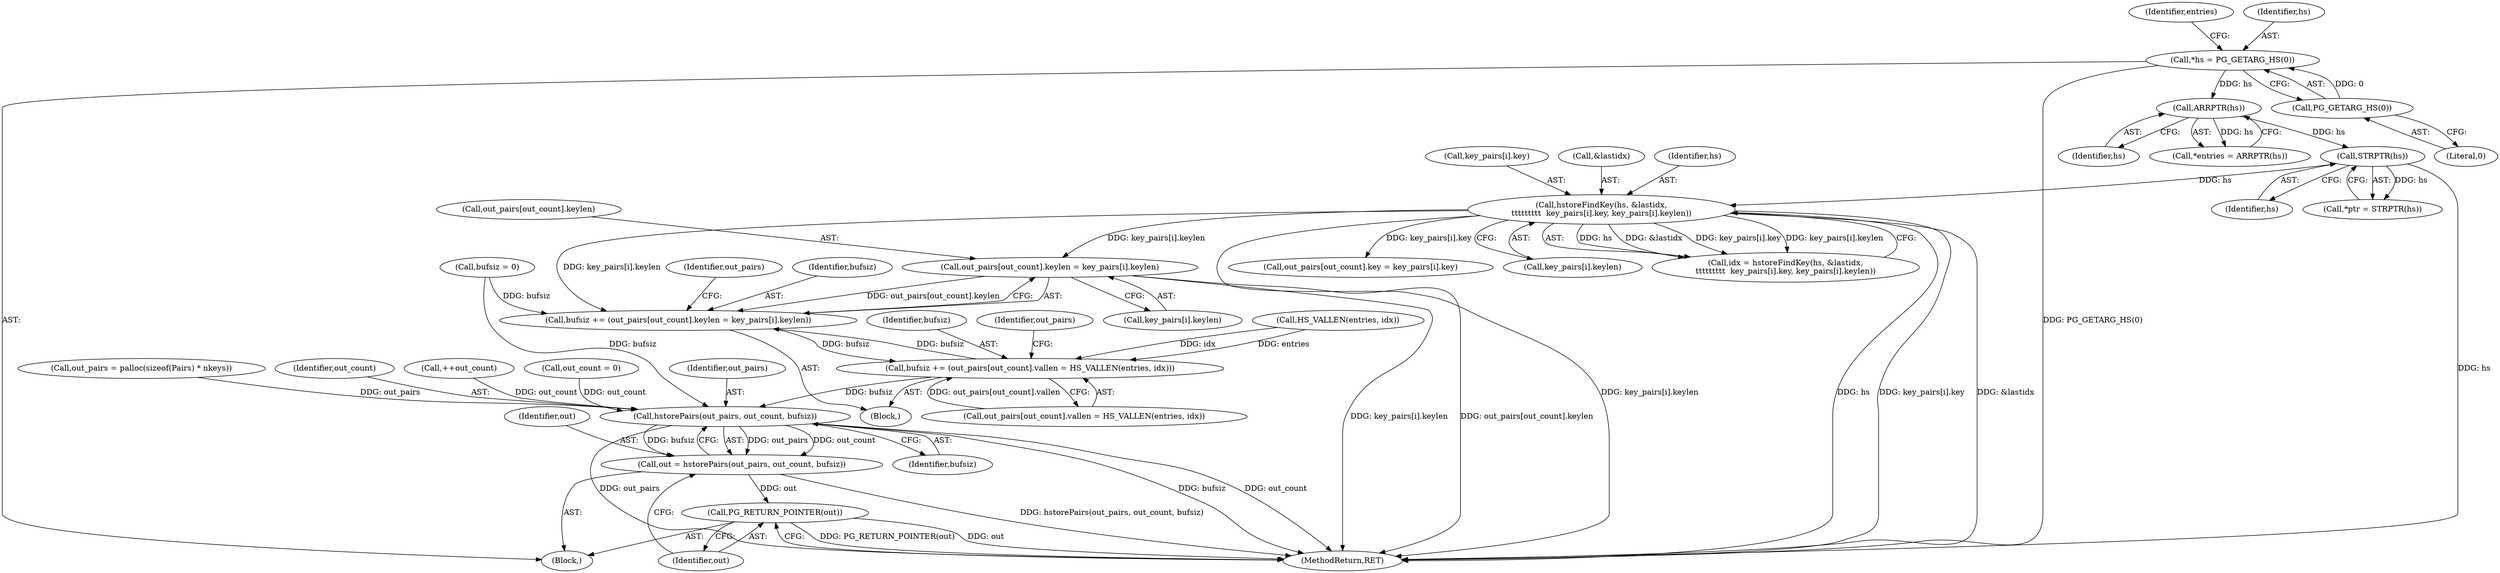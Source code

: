 digraph "0_postgres_31400a673325147e1205326008e32135a78b4d8a_4@array" {
"1000214" [label="(Call,out_pairs[out_count].keylen = key_pairs[i].keylen)"];
"1000182" [label="(Call,hstoreFindKey(hs, &lastidx,\n\t\t\t\t\t\t\t\t\t  key_pairs[i].key, key_pairs[i].keylen))"];
"1000119" [label="(Call,STRPTR(hs))"];
"1000114" [label="(Call,ARRPTR(hs))"];
"1000107" [label="(Call,*hs = PG_GETARG_HS(0))"];
"1000109" [label="(Call,PG_GETARG_HS(0))"];
"1000212" [label="(Call,bufsiz += (out_pairs[out_count].keylen = key_pairs[i].keylen))"];
"1000235" [label="(Call,bufsiz += (out_pairs[out_count].vallen = HS_VALLEN(entries, idx)))"];
"1000266" [label="(Call,hstorePairs(out_pairs, out_count, bufsiz))"];
"1000264" [label="(Call,out = hstorePairs(out_pairs, out_count, bufsiz))"];
"1000270" [label="(Call,PG_RETURN_POINTER(out))"];
"1000262" [label="(Call,++out_count)"];
"1000110" [label="(Literal,0)"];
"1000270" [label="(Call,PG_RETURN_POINTER(out))"];
"1000236" [label="(Identifier,bufsiz)"];
"1000117" [label="(Call,*ptr = STRPTR(hs))"];
"1000109" [label="(Call,PG_GETARG_HS(0))"];
"1000267" [label="(Identifier,out_pairs)"];
"1000159" [label="(Call,out_pairs = palloc(sizeof(Pairs) * nkeys))"];
"1000271" [label="(Identifier,out)"];
"1000113" [label="(Identifier,entries)"];
"1000228" [label="(Identifier,out_pairs)"];
"1000237" [label="(Call,out_pairs[out_count].vallen = HS_VALLEN(entries, idx))"];
"1000265" [label="(Identifier,out)"];
"1000112" [label="(Call,*entries = ARRPTR(hs))"];
"1000213" [label="(Identifier,bufsiz)"];
"1000249" [label="(Identifier,out_pairs)"];
"1000215" [label="(Call,out_pairs[out_count].keylen)"];
"1000119" [label="(Call,STRPTR(hs))"];
"1000243" [label="(Call,HS_VALLEN(entries, idx))"];
"1000220" [label="(Call,key_pairs[i].keylen)"];
"1000212" [label="(Call,bufsiz += (out_pairs[out_count].keylen = key_pairs[i].keylen))"];
"1000183" [label="(Identifier,hs)"];
"1000269" [label="(Identifier,bufsiz)"];
"1000114" [label="(Call,ARRPTR(hs))"];
"1000268" [label="(Identifier,out_count)"];
"1000201" [label="(Call,out_pairs[out_count].key = key_pairs[i].key)"];
"1000266" [label="(Call,hstorePairs(out_pairs, out_count, bufsiz))"];
"1000272" [label="(MethodReturn,RET)"];
"1000186" [label="(Call,key_pairs[i].key)"];
"1000235" [label="(Call,bufsiz += (out_pairs[out_count].vallen = HS_VALLEN(entries, idx)))"];
"1000166" [label="(Call,bufsiz = 0)"];
"1000182" [label="(Call,hstoreFindKey(hs, &lastidx,\n\t\t\t\t\t\t\t\t\t  key_pairs[i].key, key_pairs[i].keylen))"];
"1000191" [label="(Call,key_pairs[i].keylen)"];
"1000200" [label="(Block,)"];
"1000107" [label="(Call,*hs = PG_GETARG_HS(0))"];
"1000214" [label="(Call,out_pairs[out_count].keylen = key_pairs[i].keylen)"];
"1000120" [label="(Identifier,hs)"];
"1000108" [label="(Identifier,hs)"];
"1000264" [label="(Call,out = hstorePairs(out_pairs, out_count, bufsiz))"];
"1000180" [label="(Call,idx = hstoreFindKey(hs, &lastidx,\n\t\t\t\t\t\t\t\t\t  key_pairs[i].key, key_pairs[i].keylen))"];
"1000105" [label="(Block,)"];
"1000115" [label="(Identifier,hs)"];
"1000143" [label="(Call,out_count = 0)"];
"1000184" [label="(Call,&lastidx)"];
"1000214" -> "1000212"  [label="AST: "];
"1000214" -> "1000220"  [label="CFG: "];
"1000215" -> "1000214"  [label="AST: "];
"1000220" -> "1000214"  [label="AST: "];
"1000212" -> "1000214"  [label="CFG: "];
"1000214" -> "1000272"  [label="DDG: key_pairs[i].keylen"];
"1000214" -> "1000272"  [label="DDG: out_pairs[out_count].keylen"];
"1000214" -> "1000212"  [label="DDG: out_pairs[out_count].keylen"];
"1000182" -> "1000214"  [label="DDG: key_pairs[i].keylen"];
"1000182" -> "1000180"  [label="AST: "];
"1000182" -> "1000191"  [label="CFG: "];
"1000183" -> "1000182"  [label="AST: "];
"1000184" -> "1000182"  [label="AST: "];
"1000186" -> "1000182"  [label="AST: "];
"1000191" -> "1000182"  [label="AST: "];
"1000180" -> "1000182"  [label="CFG: "];
"1000182" -> "1000272"  [label="DDG: key_pairs[i].key"];
"1000182" -> "1000272"  [label="DDG: &lastidx"];
"1000182" -> "1000272"  [label="DDG: key_pairs[i].keylen"];
"1000182" -> "1000272"  [label="DDG: hs"];
"1000182" -> "1000180"  [label="DDG: hs"];
"1000182" -> "1000180"  [label="DDG: &lastidx"];
"1000182" -> "1000180"  [label="DDG: key_pairs[i].key"];
"1000182" -> "1000180"  [label="DDG: key_pairs[i].keylen"];
"1000119" -> "1000182"  [label="DDG: hs"];
"1000182" -> "1000201"  [label="DDG: key_pairs[i].key"];
"1000182" -> "1000212"  [label="DDG: key_pairs[i].keylen"];
"1000119" -> "1000117"  [label="AST: "];
"1000119" -> "1000120"  [label="CFG: "];
"1000120" -> "1000119"  [label="AST: "];
"1000117" -> "1000119"  [label="CFG: "];
"1000119" -> "1000272"  [label="DDG: hs"];
"1000119" -> "1000117"  [label="DDG: hs"];
"1000114" -> "1000119"  [label="DDG: hs"];
"1000114" -> "1000112"  [label="AST: "];
"1000114" -> "1000115"  [label="CFG: "];
"1000115" -> "1000114"  [label="AST: "];
"1000112" -> "1000114"  [label="CFG: "];
"1000114" -> "1000112"  [label="DDG: hs"];
"1000107" -> "1000114"  [label="DDG: hs"];
"1000107" -> "1000105"  [label="AST: "];
"1000107" -> "1000109"  [label="CFG: "];
"1000108" -> "1000107"  [label="AST: "];
"1000109" -> "1000107"  [label="AST: "];
"1000113" -> "1000107"  [label="CFG: "];
"1000107" -> "1000272"  [label="DDG: PG_GETARG_HS(0)"];
"1000109" -> "1000107"  [label="DDG: 0"];
"1000109" -> "1000110"  [label="CFG: "];
"1000110" -> "1000109"  [label="AST: "];
"1000212" -> "1000200"  [label="AST: "];
"1000213" -> "1000212"  [label="AST: "];
"1000228" -> "1000212"  [label="CFG: "];
"1000235" -> "1000212"  [label="DDG: bufsiz"];
"1000166" -> "1000212"  [label="DDG: bufsiz"];
"1000212" -> "1000235"  [label="DDG: bufsiz"];
"1000235" -> "1000200"  [label="AST: "];
"1000235" -> "1000237"  [label="CFG: "];
"1000236" -> "1000235"  [label="AST: "];
"1000237" -> "1000235"  [label="AST: "];
"1000249" -> "1000235"  [label="CFG: "];
"1000237" -> "1000235"  [label="DDG: out_pairs[out_count].vallen"];
"1000243" -> "1000235"  [label="DDG: entries"];
"1000243" -> "1000235"  [label="DDG: idx"];
"1000235" -> "1000266"  [label="DDG: bufsiz"];
"1000266" -> "1000264"  [label="AST: "];
"1000266" -> "1000269"  [label="CFG: "];
"1000267" -> "1000266"  [label="AST: "];
"1000268" -> "1000266"  [label="AST: "];
"1000269" -> "1000266"  [label="AST: "];
"1000264" -> "1000266"  [label="CFG: "];
"1000266" -> "1000272"  [label="DDG: bufsiz"];
"1000266" -> "1000272"  [label="DDG: out_count"];
"1000266" -> "1000272"  [label="DDG: out_pairs"];
"1000266" -> "1000264"  [label="DDG: out_pairs"];
"1000266" -> "1000264"  [label="DDG: out_count"];
"1000266" -> "1000264"  [label="DDG: bufsiz"];
"1000159" -> "1000266"  [label="DDG: out_pairs"];
"1000143" -> "1000266"  [label="DDG: out_count"];
"1000262" -> "1000266"  [label="DDG: out_count"];
"1000166" -> "1000266"  [label="DDG: bufsiz"];
"1000264" -> "1000105"  [label="AST: "];
"1000265" -> "1000264"  [label="AST: "];
"1000271" -> "1000264"  [label="CFG: "];
"1000264" -> "1000272"  [label="DDG: hstorePairs(out_pairs, out_count, bufsiz)"];
"1000264" -> "1000270"  [label="DDG: out"];
"1000270" -> "1000105"  [label="AST: "];
"1000270" -> "1000271"  [label="CFG: "];
"1000271" -> "1000270"  [label="AST: "];
"1000272" -> "1000270"  [label="CFG: "];
"1000270" -> "1000272"  [label="DDG: PG_RETURN_POINTER(out)"];
"1000270" -> "1000272"  [label="DDG: out"];
}
